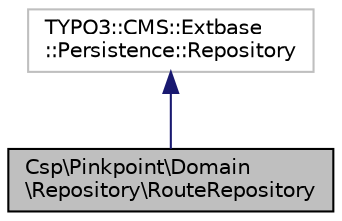 digraph "Csp\Pinkpoint\Domain\Repository\RouteRepository"
{
  edge [fontname="Helvetica",fontsize="10",labelfontname="Helvetica",labelfontsize="10"];
  node [fontname="Helvetica",fontsize="10",shape=record];
  Node2 [label="Csp\\Pinkpoint\\Domain\l\\Repository\\RouteRepository",height=0.2,width=0.4,color="black", fillcolor="grey75", style="filled", fontcolor="black"];
  Node3 -> Node2 [dir="back",color="midnightblue",fontsize="10",style="solid",fontname="Helvetica"];
  Node3 [label="TYPO3::CMS::Extbase\l::Persistence::Repository",height=0.2,width=0.4,color="grey75", fillcolor="white", style="filled"];
}
